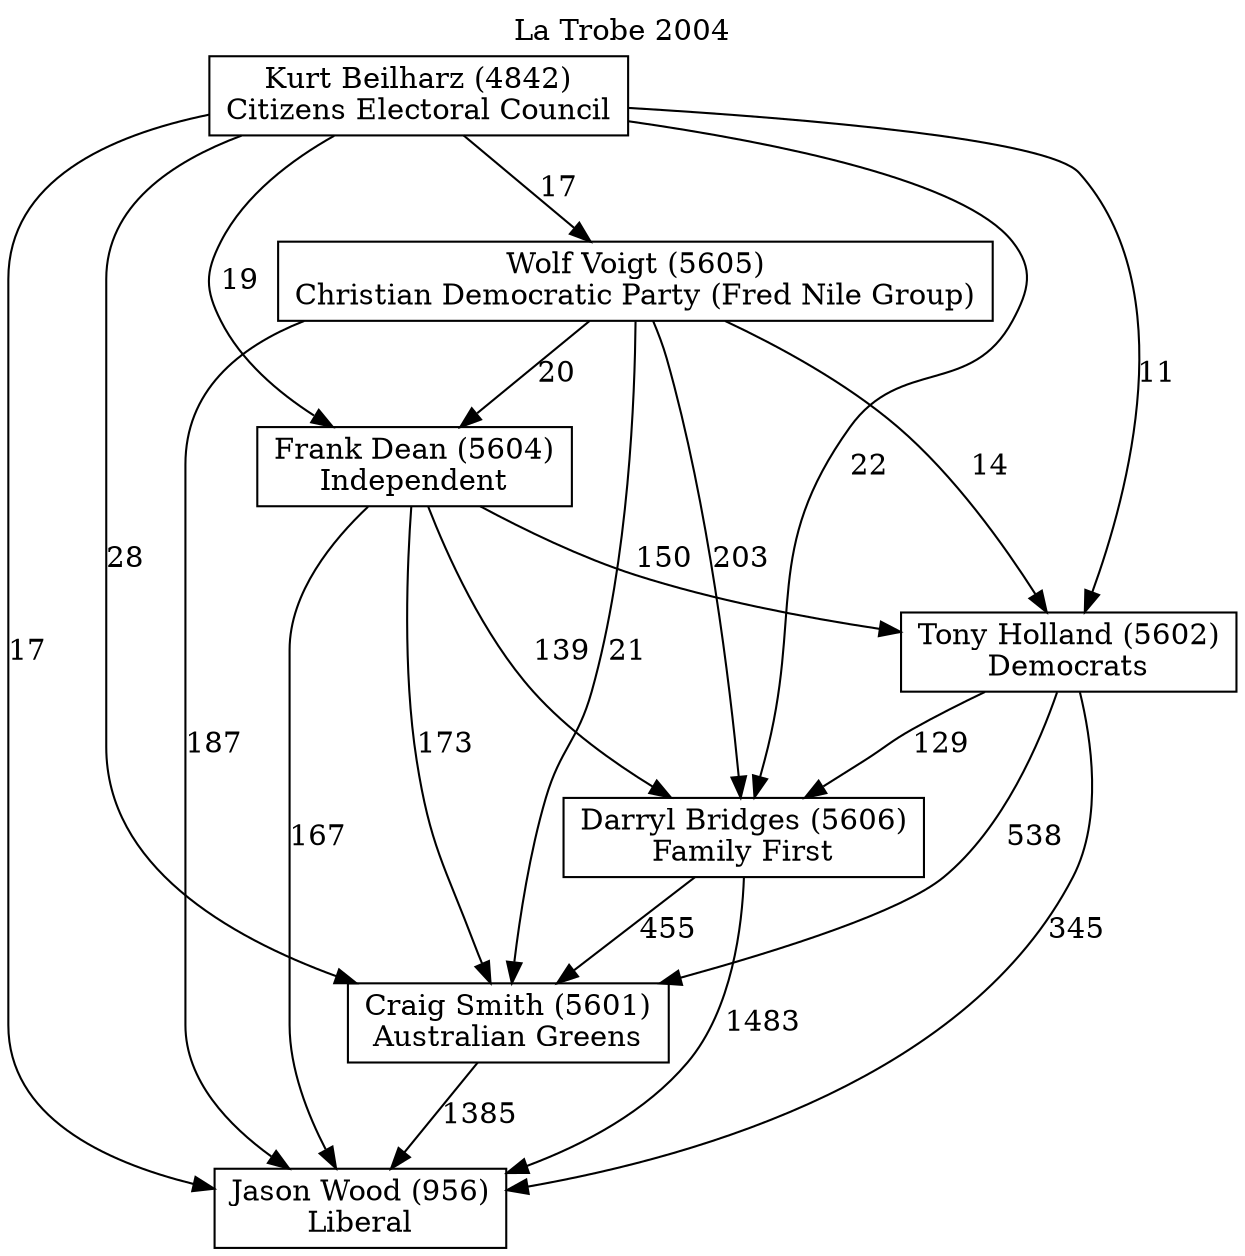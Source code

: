// House preference flow
digraph "Jason Wood (956)_La Trobe_2004" {
	graph [label="La Trobe 2004" labelloc=t mclimit=10]
	node [shape=box]
	"Jason Wood (956)" [label="Jason Wood (956)
Liberal"]
	"Craig Smith (5601)" [label="Craig Smith (5601)
Australian Greens"]
	"Darryl Bridges (5606)" [label="Darryl Bridges (5606)
Family First"]
	"Tony Holland (5602)" [label="Tony Holland (5602)
Democrats"]
	"Frank Dean (5604)" [label="Frank Dean (5604)
Independent"]
	"Wolf Voigt (5605)" [label="Wolf Voigt (5605)
Christian Democratic Party (Fred Nile Group)"]
	"Kurt Beilharz (4842)" [label="Kurt Beilharz (4842)
Citizens Electoral Council"]
	"Craig Smith (5601)" -> "Jason Wood (956)" [label=1385]
	"Darryl Bridges (5606)" -> "Craig Smith (5601)" [label=455]
	"Tony Holland (5602)" -> "Darryl Bridges (5606)" [label=129]
	"Frank Dean (5604)" -> "Tony Holland (5602)" [label=150]
	"Wolf Voigt (5605)" -> "Frank Dean (5604)" [label=20]
	"Kurt Beilharz (4842)" -> "Wolf Voigt (5605)" [label=17]
	"Darryl Bridges (5606)" -> "Jason Wood (956)" [label=1483]
	"Tony Holland (5602)" -> "Jason Wood (956)" [label=345]
	"Frank Dean (5604)" -> "Jason Wood (956)" [label=167]
	"Wolf Voigt (5605)" -> "Jason Wood (956)" [label=187]
	"Kurt Beilharz (4842)" -> "Jason Wood (956)" [label=17]
	"Kurt Beilharz (4842)" -> "Frank Dean (5604)" [label=19]
	"Wolf Voigt (5605)" -> "Tony Holland (5602)" [label=14]
	"Kurt Beilharz (4842)" -> "Tony Holland (5602)" [label=11]
	"Frank Dean (5604)" -> "Darryl Bridges (5606)" [label=139]
	"Wolf Voigt (5605)" -> "Darryl Bridges (5606)" [label=203]
	"Kurt Beilharz (4842)" -> "Darryl Bridges (5606)" [label=22]
	"Tony Holland (5602)" -> "Craig Smith (5601)" [label=538]
	"Frank Dean (5604)" -> "Craig Smith (5601)" [label=173]
	"Wolf Voigt (5605)" -> "Craig Smith (5601)" [label=21]
	"Kurt Beilharz (4842)" -> "Craig Smith (5601)" [label=28]
}
